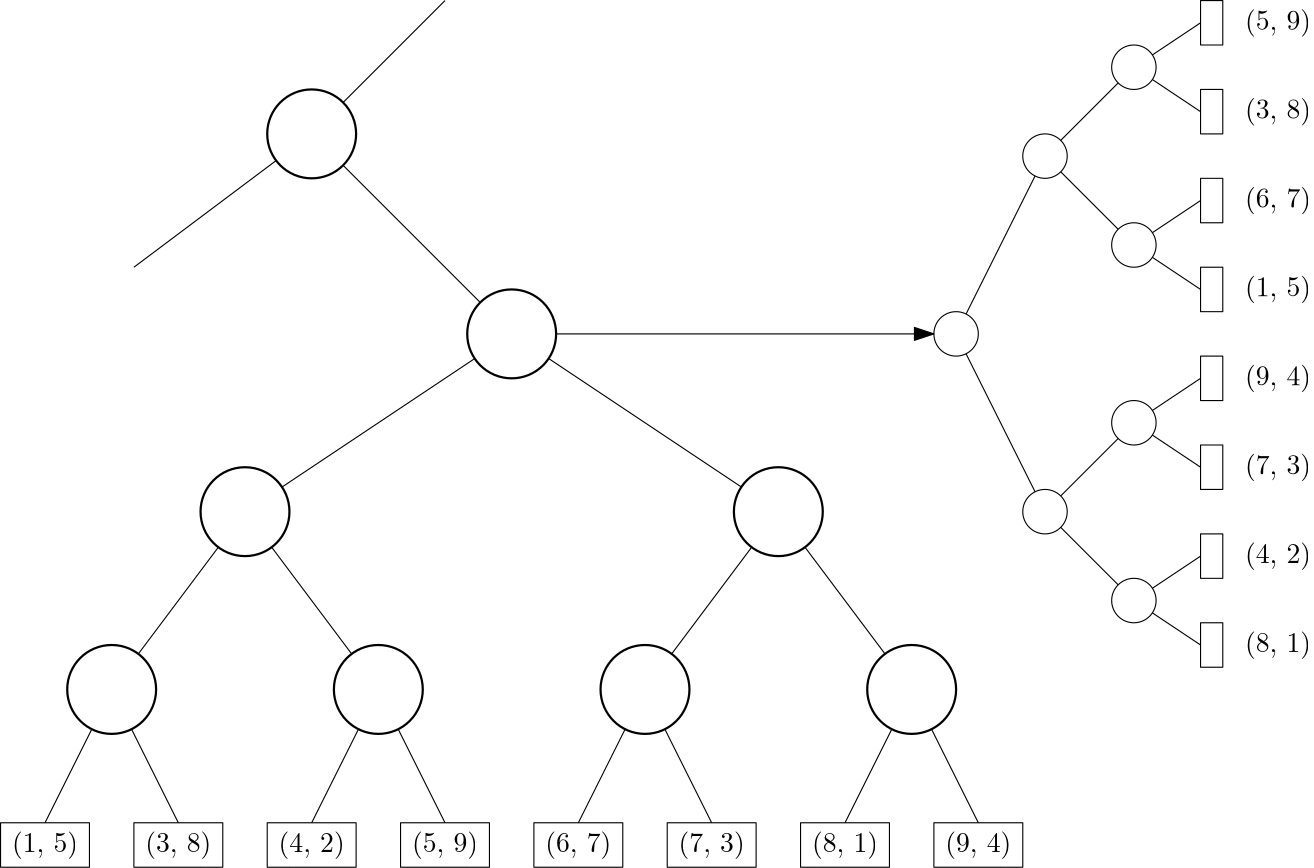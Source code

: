 <?xml version="1.0"?>
<!DOCTYPE ipe SYSTEM "ipe.dtd">
<ipe version="70107" creator="Ipe 7.2.2">
<info created="D:20160617171951" modified="D:20160617172803"/>
<ipestyle name="basic">
<symbol name="arrow/arc(spx)">
<path stroke="sym-stroke" fill="sym-stroke" pen="sym-pen">
0 0 m
-1 0.333 l
-1 -0.333 l
h
</path>
</symbol>
<symbol name="arrow/farc(spx)">
<path stroke="sym-stroke" fill="white" pen="sym-pen">
0 0 m
-1 0.333 l
-1 -0.333 l
h
</path>
</symbol>
<symbol name="arrow/ptarc(spx)">
<path stroke="sym-stroke" fill="sym-stroke" pen="sym-pen">
0 0 m
-1 0.333 l
-0.8 0 l
-1 -0.333 l
h
</path>
</symbol>
<symbol name="arrow/fptarc(spx)">
<path stroke="sym-stroke" fill="white" pen="sym-pen">
0 0 m
-1 0.333 l
-0.8 0 l
-1 -0.333 l
h
</path>
</symbol>
<symbol name="mark/circle(sx)" transformations="translations">
<path fill="sym-stroke">
0.6 0 0 0.6 0 0 e
0.4 0 0 0.4 0 0 e
</path>
</symbol>
<symbol name="mark/disk(sx)" transformations="translations">
<path fill="sym-stroke">
0.6 0 0 0.6 0 0 e
</path>
</symbol>
<symbol name="mark/fdisk(sfx)" transformations="translations">
<group>
<path fill="sym-fill">
0.5 0 0 0.5 0 0 e
</path>
<path fill="sym-stroke" fillrule="eofill">
0.6 0 0 0.6 0 0 e
0.4 0 0 0.4 0 0 e
</path>
</group>
</symbol>
<symbol name="mark/box(sx)" transformations="translations">
<path fill="sym-stroke" fillrule="eofill">
-0.6 -0.6 m
0.6 -0.6 l
0.6 0.6 l
-0.6 0.6 l
h
-0.4 -0.4 m
0.4 -0.4 l
0.4 0.4 l
-0.4 0.4 l
h
</path>
</symbol>
<symbol name="mark/square(sx)" transformations="translations">
<path fill="sym-stroke">
-0.6 -0.6 m
0.6 -0.6 l
0.6 0.6 l
-0.6 0.6 l
h
</path>
</symbol>
<symbol name="mark/fsquare(sfx)" transformations="translations">
<group>
<path fill="sym-fill">
-0.5 -0.5 m
0.5 -0.5 l
0.5 0.5 l
-0.5 0.5 l
h
</path>
<path fill="sym-stroke" fillrule="eofill">
-0.6 -0.6 m
0.6 -0.6 l
0.6 0.6 l
-0.6 0.6 l
h
-0.4 -0.4 m
0.4 -0.4 l
0.4 0.4 l
-0.4 0.4 l
h
</path>
</group>
</symbol>
<symbol name="mark/cross(sx)" transformations="translations">
<group>
<path fill="sym-stroke">
-0.43 -0.57 m
0.57 0.43 l
0.43 0.57 l
-0.57 -0.43 l
h
</path>
<path fill="sym-stroke">
-0.43 0.57 m
0.57 -0.43 l
0.43 -0.57 l
-0.57 0.43 l
h
</path>
</group>
</symbol>
<symbol name="arrow/fnormal(spx)">
<path stroke="sym-stroke" fill="white" pen="sym-pen">
0 0 m
-1 0.333 l
-1 -0.333 l
h
</path>
</symbol>
<symbol name="arrow/pointed(spx)">
<path stroke="sym-stroke" fill="sym-stroke" pen="sym-pen">
0 0 m
-1 0.333 l
-0.8 0 l
-1 -0.333 l
h
</path>
</symbol>
<symbol name="arrow/fpointed(spx)">
<path stroke="sym-stroke" fill="white" pen="sym-pen">
0 0 m
-1 0.333 l
-0.8 0 l
-1 -0.333 l
h
</path>
</symbol>
<symbol name="arrow/linear(spx)">
<path stroke="sym-stroke" pen="sym-pen">
-1 0.333 m
0 0 l
-1 -0.333 l
</path>
</symbol>
<symbol name="arrow/fdouble(spx)">
<path stroke="sym-stroke" fill="white" pen="sym-pen">
0 0 m
-1 0.333 l
-1 -0.333 l
h
-1 0 m
-2 0.333 l
-2 -0.333 l
h
</path>
</symbol>
<symbol name="arrow/double(spx)">
<path stroke="sym-stroke" fill="sym-stroke" pen="sym-pen">
0 0 m
-1 0.333 l
-1 -0.333 l
h
-1 0 m
-2 0.333 l
-2 -0.333 l
h
</path>
</symbol>
<pen name="heavier" value="0.8"/>
<pen name="fat" value="1.2"/>
<pen name="ultrafat" value="2"/>
<symbolsize name="large" value="5"/>
<symbolsize name="small" value="2"/>
<symbolsize name="tiny" value="1.1"/>
<arrowsize name="large" value="10"/>
<arrowsize name="small" value="5"/>
<arrowsize name="tiny" value="3"/>
<color name="red" value="1 0 0"/>
<color name="green" value="0 1 0"/>
<color name="blue" value="0 0 1"/>
<color name="yellow" value="1 1 0"/>
<color name="orange" value="1 0.647 0"/>
<color name="gold" value="1 0.843 0"/>
<color name="purple" value="0.627 0.125 0.941"/>
<color name="gray" value="0.745"/>
<color name="brown" value="0.647 0.165 0.165"/>
<color name="navy" value="0 0 0.502"/>
<color name="pink" value="1 0.753 0.796"/>
<color name="seagreen" value="0.18 0.545 0.341"/>
<color name="turquoise" value="0.251 0.878 0.816"/>
<color name="violet" value="0.933 0.51 0.933"/>
<color name="darkblue" value="0 0 0.545"/>
<color name="darkcyan" value="0 0.545 0.545"/>
<color name="darkgray" value="0.663"/>
<color name="darkgreen" value="0 0.392 0"/>
<color name="darkmagenta" value="0.545 0 0.545"/>
<color name="darkorange" value="1 0.549 0"/>
<color name="darkred" value="0.545 0 0"/>
<color name="lightblue" value="0.678 0.847 0.902"/>
<color name="lightcyan" value="0.878 1 1"/>
<color name="lightgray" value="0.827"/>
<color name="lightgreen" value="0.565 0.933 0.565"/>
<color name="lightyellow" value="1 1 0.878"/>
<dashstyle name="dashed" value="[4] 0"/>
<dashstyle name="dotted" value="[1 3] 0"/>
<dashstyle name="dash dotted" value="[4 2 1 2] 0"/>
<dashstyle name="dash dot dotted" value="[4 2 1 2 1 2] 0"/>
<textsize name="large" value="\large"/>
<textsize name="Large" value="\Large"/>
<textsize name="LARGE" value="\LARGE"/>
<textsize name="huge" value="\huge"/>
<textsize name="Huge" value="\Huge"/>
<textsize name="small" value="\small"/>
<textsize name="footnote" value="\footnotesize"/>
<textsize name="tiny" value="\tiny"/>
<textstyle name="center" begin="\begin{center}" end="\end{center}"/>
<textstyle name="itemize" begin="\begin{itemize}" end="\end{itemize}"/>
<textstyle name="item" begin="\begin{itemize}\item{}" end="\end{itemize}"/>
<gridsize name="4 pts" value="4"/>
<gridsize name="8 pts (~3 mm)" value="8"/>
<gridsize name="16 pts (~6 mm)" value="16"/>
<gridsize name="32 pts (~12 mm)" value="32"/>
<gridsize name="10 pts (~3.5 mm)" value="10"/>
<gridsize name="20 pts (~7 mm)" value="20"/>
<gridsize name="14 pts (~5 mm)" value="14"/>
<gridsize name="28 pts (~10 mm)" value="28"/>
<gridsize name="56 pts (~20 mm)" value="56"/>
<anglesize name="90 deg" value="90"/>
<anglesize name="60 deg" value="60"/>
<anglesize name="45 deg" value="45"/>
<anglesize name="30 deg" value="30"/>
<anglesize name="22.5 deg" value="22.5"/>
<opacity name="10%" value="0.1"/>
<opacity name="30%" value="0.3"/>
<opacity name="50%" value="0.5"/>
<opacity name="75%" value="0.75"/>
<tiling name="falling" angle="-60" step="4" width="1"/>
<tiling name="rising" angle="30" step="4" width="1"/>
</ipestyle>
<page>
<layer name="alpha"/>
<view layers="alpha" active="alpha"/>
<path layer="alpha" stroke="black">
128 640 m
224 704 l
224 704 l
</path>
<path stroke="black">
320 640 m
224 704 l
224 704 l
</path>
<path stroke="black">
80 576 m
128 640 l
</path>
<path stroke="black">
176 576 m
128 640 l
</path>
<path stroke="black">
272 576 m
320 640 l
</path>
<path stroke="black">
368 576 m
320 640 l
</path>
<path matrix="1 0 0 1 0 -96" stroke="black" fill="white" pen="heavier">
16 0 0 16 128 736 e
</path>
<path matrix="1 0 0 1 192 -96" stroke="black" fill="white" pen="heavier">
16 0 0 16 128 736 e
</path>
<path stroke="black">
384 704 m
416 768 l
416 768 l
</path>
<path stroke="black">
384 704 m
416 640 l
416 640 l
</path>
<path stroke="black">
416 768 m
448 800 l
448 800 l
</path>
<path stroke="black">
416 768 m
448 736 l
448 736 l
</path>
<path stroke="black">
416 640 m
448 672 l
448 672 l
</path>
<path stroke="black">
416 640 m
448 608 l
448 608 l
</path>
<path stroke="black" fill="white">
8 0 0 8 384 704 e
</path>
<path matrix="1 0 0 1 32 64" stroke="black" fill="white">
8 0 0 8 384 704 e
</path>
<path matrix="1 0 0 1 32 -64" stroke="black" fill="white">
8 0 0 8 384 704 e
</path>
<path stroke="black">
472 824 m
472 808 l
480 808 l
480 824 l
h
</path>
<path matrix="1 0 0 1 0 -32" stroke="black">
472 824 m
472 808 l
480 808 l
480 824 l
h
</path>
<path matrix="1 0 0 1 0 -64" stroke="black">
472 824 m
472 808 l
480 808 l
480 824 l
h
</path>
<path matrix="1 0 0 1 0 -96" stroke="black">
472 824 m
472 808 l
480 808 l
480 824 l
h
</path>
<path matrix="1 0 0 1 0 -128" stroke="black">
472 824 m
472 808 l
480 808 l
480 824 l
h
</path>
<path matrix="1 0 0 1 0 -160" stroke="black">
472 824 m
472 808 l
480 808 l
480 824 l
h
</path>
<path matrix="1 0 0 1 0 -192" stroke="black">
472 824 m
472 808 l
480 808 l
480 824 l
h
</path>
<path matrix="1 0 0 1 0 -224" stroke="black">
472 824 m
472 808 l
480 808 l
480 824 l
h
</path>
<path stroke="black">
448 800 m
472 816 l
</path>
<path stroke="black">
448 800 m
472 784 l
</path>
<path stroke="black">
448 736 m
472 752 l
</path>
<path stroke="black">
448 736 m
472 720 l
</path>
<path stroke="black">
448 672 m
472 688 l
</path>
<path stroke="black">
448 672 m
472 656 l
</path>
<path stroke="black">
448 608 m
472 624 l
</path>
<path stroke="black">
448 608 m
472 592 l
</path>
<path matrix="1 0 0 1 64 96" stroke="black" fill="white">
8 0 0 8 384 704 e
</path>
<path matrix="1 0 0 1 64 32" stroke="black" fill="white">
8 0 0 8 384 704 e
</path>
<path matrix="1 0 0 1 64 -32" stroke="black" fill="white">
8 0 0 8 384 704 e
</path>
<path matrix="1 0 0 1 64 -96" stroke="black" fill="white">
8 0 0 8 384 704 e
</path>
<text pin="h" transformations="translations" pos="488 816" stroke="black" type="label" width="23.8" height="7.473" depth="2.49" valign="center">(5, 9)</text>
<text matrix="1 0 0 1 0 -32" pin="h" transformations="translations" pos="488 816" stroke="black" type="label" width="23.8" height="7.473" depth="2.49" valign="center">(3, 8)</text>
<text matrix="1 0 0 1 0 -64" pin="h" transformations="translations" pos="488 816" stroke="black" type="label" width="23.8" height="7.473" depth="2.49" valign="center">(6, 7)</text>
<text matrix="1 0 0 1 0 -96" pin="h" transformations="translations" pos="488 816" stroke="black" type="label" width="23.8" height="7.473" depth="2.49" valign="center">(1, 5)</text>
<text matrix="1 0 0 1 0 -128" pin="h" transformations="translations" pos="488 816" stroke="black" type="label" width="23.8" height="7.473" depth="2.49" valign="center">(9, 4)</text>
<text matrix="1 0 0 1 0 -160" pin="h" transformations="translations" pos="488 816" stroke="black" type="label" width="23.8" height="7.473" depth="2.49" valign="center">(7, 3)</text>
<text matrix="1 0 0 1 0 -192" pin="h" transformations="translations" pos="488 816" stroke="black" type="label" width="23.8" height="7.473" depth="2.49" valign="center">(4, 2)</text>
<text matrix="1 0 0 1 0 -224" pin="h" transformations="translations" pos="488 816" stroke="black" type="label" width="23.8" height="7.473" depth="2.49" valign="center">(8, 1)</text>
<path stroke="black" rarrow="normal/normal">
376 704 m
240 704 l
240 704 l
</path>
<path stroke="black">
224 704 m
152 776 l
152 776 l
</path>
<path matrix="1 0 0 1 96 -32" stroke="black" fill="white" pen="heavier">
16 0 0 16 128 736 e
</path>
<path stroke="black" cap="1">
152 776 m
152 776 l
</path>
<path stroke="black">
152 776 m
88 728 l
88 728 l
</path>
<path stroke="black">
152 776 m
200 824 l
200 824 l
</path>
<path matrix="1 0 0 1 24 40" stroke="black" fill="white" pen="heavier">
16 0 0 16 128 736 e
</path>
<path stroke="black">
80 576 m
48 512 l
48 512 l
</path>
<path stroke="black">
80 576 m
112 512 l
112 512 l
</path>
<path stroke="black">
176 576 m
144 512 l
144 512 l
</path>
<path stroke="black">
176 576 m
208 512 l
</path>
<path stroke="black">
272 576 m
240 512 l
240 512 l
</path>
<path stroke="black">
272 576 m
304 512 l
</path>
<path stroke="black">
368 576 m
336 512 l
</path>
<path stroke="black">
368 576 m
400 512 l
</path>
<path stroke="black" fill="white">
40 528 m
40 512 l
72 512 l
72 528 l
h
</path>
<path stroke="black" fill="white">
88 528 m
88 512 l
120 512 l
120 528 l
h
</path>
<path stroke="black" fill="white">
136 528 m
136 512 l
168 512 l
168 528 l
h
</path>
<path stroke="black" fill="white">
184 528 m
184 512 l
216 512 l
216 528 l
h
</path>
<path stroke="black" fill="white">
232 528 m
232 512 l
264 512 l
264 528 l
h
</path>
<path stroke="black" fill="white">
280 528 m
280 512 l
312 512 l
312 528 l
h
</path>
<path stroke="black" fill="white">
328 528 m
328 512 l
360 512 l
360 528 l
h
</path>
<path stroke="black" fill="white">
376 528 m
376 512 l
408 512 l
408 528 l
h
</path>
<text matrix="1 0 0 1 8 0" transformations="translations" pos="48 520" stroke="black" type="label" width="23.8" height="7.473" depth="2.49" halign="center" valign="center">(1, 5)</text>
<text matrix="1 0 0 1 56 0" transformations="translations" pos="48 520" stroke="black" type="label" width="23.8" height="7.473" depth="2.49" halign="center" valign="center">(3, 8)</text>
<text matrix="1 0 0 1 104 0" transformations="translations" pos="48 520" stroke="black" type="label" width="23.8" height="7.473" depth="2.49" halign="center" valign="center">(4, 2)</text>
<text matrix="1 0 0 1 152 0" transformations="translations" pos="48 520" stroke="black" type="label" width="23.8" height="7.473" depth="2.49" halign="center" valign="center">(5, 9)</text>
<text matrix="1 0 0 1 200 0" transformations="translations" pos="48 520" stroke="black" type="label" width="23.8" height="7.473" depth="2.49" halign="center" valign="center">(6, 7)</text>
<text matrix="1 0 0 1 248 0" transformations="translations" pos="48 520" stroke="black" type="label" width="23.8" height="7.473" depth="2.49" halign="center" valign="center">(7, 3)</text>
<text matrix="1 0 0 1 296 0" transformations="translations" pos="48 520" stroke="black" type="label" width="23.8" height="7.473" depth="2.49" halign="center" valign="center">(8, 1)</text>
<text matrix="1 0 0 1 344 0" transformations="translations" pos="48 520" stroke="black" type="label" width="23.8" height="7.473" depth="2.49" halign="center" valign="center">(9, 4)</text>
<path matrix="1 0 0 1 0 -96" stroke="black" fill="white" pen="heavier">
16 0 0 16 176 672 e
</path>
<path matrix="1 0 0 1 0 -96" stroke="black" fill="white" pen="heavier">
16 0 0 16 272 672 e
</path>
<path stroke="black" fill="white" pen="heavier">
16 0 0 16 80 576 e
</path>
<path matrix="1 0 0 1 0 -96" stroke="black" fill="white" pen="heavier">
16 0 0 16 368 672 e
</path>
</page>
</ipe>
